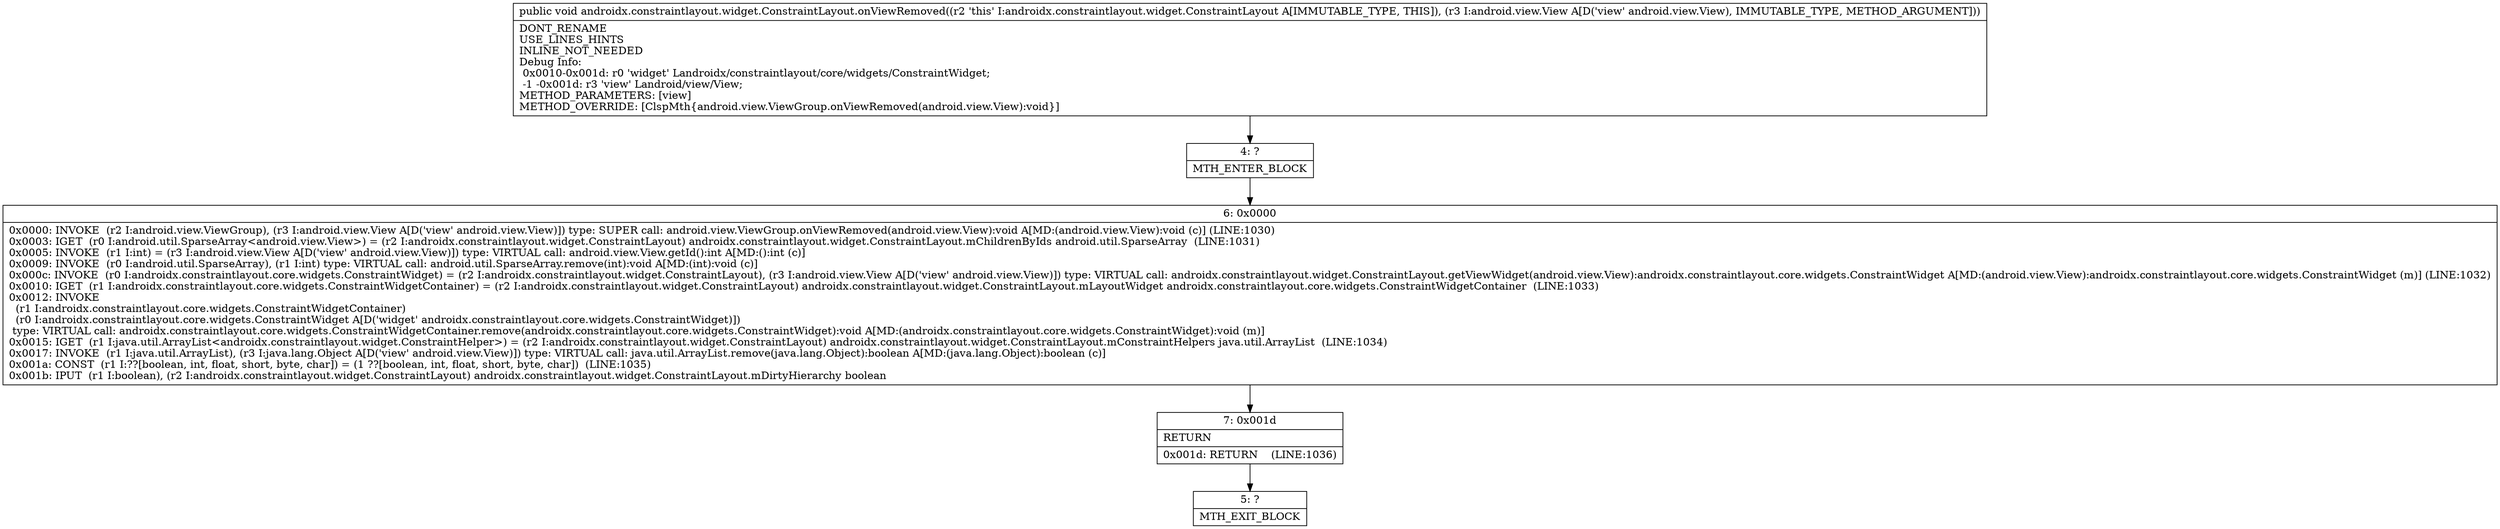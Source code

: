 digraph "CFG forandroidx.constraintlayout.widget.ConstraintLayout.onViewRemoved(Landroid\/view\/View;)V" {
Node_4 [shape=record,label="{4\:\ ?|MTH_ENTER_BLOCK\l}"];
Node_6 [shape=record,label="{6\:\ 0x0000|0x0000: INVOKE  (r2 I:android.view.ViewGroup), (r3 I:android.view.View A[D('view' android.view.View)]) type: SUPER call: android.view.ViewGroup.onViewRemoved(android.view.View):void A[MD:(android.view.View):void (c)] (LINE:1030)\l0x0003: IGET  (r0 I:android.util.SparseArray\<android.view.View\>) = (r2 I:androidx.constraintlayout.widget.ConstraintLayout) androidx.constraintlayout.widget.ConstraintLayout.mChildrenByIds android.util.SparseArray  (LINE:1031)\l0x0005: INVOKE  (r1 I:int) = (r3 I:android.view.View A[D('view' android.view.View)]) type: VIRTUAL call: android.view.View.getId():int A[MD:():int (c)]\l0x0009: INVOKE  (r0 I:android.util.SparseArray), (r1 I:int) type: VIRTUAL call: android.util.SparseArray.remove(int):void A[MD:(int):void (c)]\l0x000c: INVOKE  (r0 I:androidx.constraintlayout.core.widgets.ConstraintWidget) = (r2 I:androidx.constraintlayout.widget.ConstraintLayout), (r3 I:android.view.View A[D('view' android.view.View)]) type: VIRTUAL call: androidx.constraintlayout.widget.ConstraintLayout.getViewWidget(android.view.View):androidx.constraintlayout.core.widgets.ConstraintWidget A[MD:(android.view.View):androidx.constraintlayout.core.widgets.ConstraintWidget (m)] (LINE:1032)\l0x0010: IGET  (r1 I:androidx.constraintlayout.core.widgets.ConstraintWidgetContainer) = (r2 I:androidx.constraintlayout.widget.ConstraintLayout) androidx.constraintlayout.widget.ConstraintLayout.mLayoutWidget androidx.constraintlayout.core.widgets.ConstraintWidgetContainer  (LINE:1033)\l0x0012: INVOKE  \l  (r1 I:androidx.constraintlayout.core.widgets.ConstraintWidgetContainer)\l  (r0 I:androidx.constraintlayout.core.widgets.ConstraintWidget A[D('widget' androidx.constraintlayout.core.widgets.ConstraintWidget)])\l type: VIRTUAL call: androidx.constraintlayout.core.widgets.ConstraintWidgetContainer.remove(androidx.constraintlayout.core.widgets.ConstraintWidget):void A[MD:(androidx.constraintlayout.core.widgets.ConstraintWidget):void (m)]\l0x0015: IGET  (r1 I:java.util.ArrayList\<androidx.constraintlayout.widget.ConstraintHelper\>) = (r2 I:androidx.constraintlayout.widget.ConstraintLayout) androidx.constraintlayout.widget.ConstraintLayout.mConstraintHelpers java.util.ArrayList  (LINE:1034)\l0x0017: INVOKE  (r1 I:java.util.ArrayList), (r3 I:java.lang.Object A[D('view' android.view.View)]) type: VIRTUAL call: java.util.ArrayList.remove(java.lang.Object):boolean A[MD:(java.lang.Object):boolean (c)]\l0x001a: CONST  (r1 I:??[boolean, int, float, short, byte, char]) = (1 ??[boolean, int, float, short, byte, char])  (LINE:1035)\l0x001b: IPUT  (r1 I:boolean), (r2 I:androidx.constraintlayout.widget.ConstraintLayout) androidx.constraintlayout.widget.ConstraintLayout.mDirtyHierarchy boolean \l}"];
Node_7 [shape=record,label="{7\:\ 0x001d|RETURN\l|0x001d: RETURN    (LINE:1036)\l}"];
Node_5 [shape=record,label="{5\:\ ?|MTH_EXIT_BLOCK\l}"];
MethodNode[shape=record,label="{public void androidx.constraintlayout.widget.ConstraintLayout.onViewRemoved((r2 'this' I:androidx.constraintlayout.widget.ConstraintLayout A[IMMUTABLE_TYPE, THIS]), (r3 I:android.view.View A[D('view' android.view.View), IMMUTABLE_TYPE, METHOD_ARGUMENT]))  | DONT_RENAME\lUSE_LINES_HINTS\lINLINE_NOT_NEEDED\lDebug Info:\l  0x0010\-0x001d: r0 'widget' Landroidx\/constraintlayout\/core\/widgets\/ConstraintWidget;\l  \-1 \-0x001d: r3 'view' Landroid\/view\/View;\lMETHOD_PARAMETERS: [view]\lMETHOD_OVERRIDE: [ClspMth\{android.view.ViewGroup.onViewRemoved(android.view.View):void\}]\l}"];
MethodNode -> Node_4;Node_4 -> Node_6;
Node_6 -> Node_7;
Node_7 -> Node_5;
}

